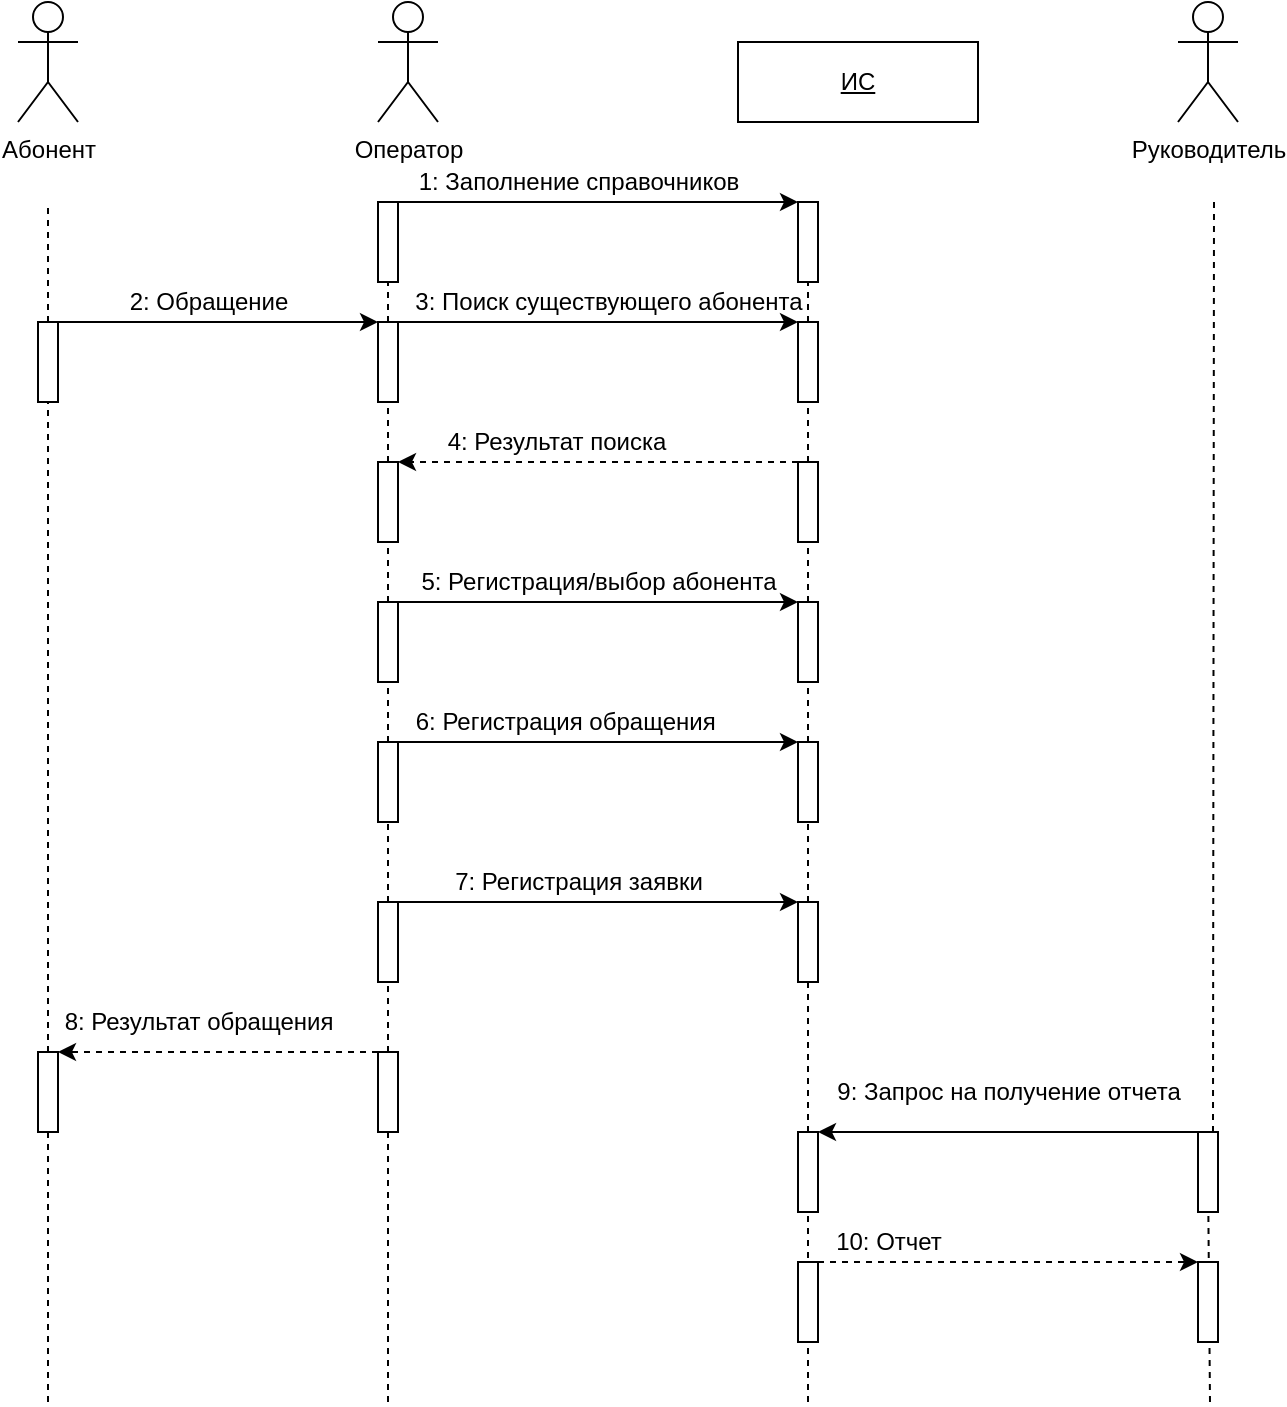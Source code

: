 <mxfile version="13.8.4" type="github">
  <diagram id="AZNsxWQn4HcmdhvAGZf8" name="Страница 1">
    <mxGraphModel dx="600" dy="662" grid="1" gridSize="10" guides="1" tooltips="1" connect="1" arrows="1" fold="1" page="1" pageScale="1" pageWidth="827" pageHeight="1169" math="0" shadow="0">
      <root>
        <mxCell id="0" />
        <mxCell id="1" parent="0" />
        <mxCell id="O2xLag0Zekjhuo9fhH6k-1" value="Абонент" style="shape=umlActor;verticalLabelPosition=bottom;verticalAlign=top;html=1;outlineConnect=0;" vertex="1" parent="1">
          <mxGeometry x="80" y="20" width="30" height="60" as="geometry" />
        </mxCell>
        <mxCell id="O2xLag0Zekjhuo9fhH6k-2" value="Оператор" style="shape=umlActor;verticalLabelPosition=bottom;verticalAlign=top;html=1;outlineConnect=0;" vertex="1" parent="1">
          <mxGeometry x="260" y="20" width="30" height="60" as="geometry" />
        </mxCell>
        <mxCell id="O2xLag0Zekjhuo9fhH6k-3" value="&lt;u&gt;ИС&lt;/u&gt;" style="rounded=0;whiteSpace=wrap;html=1;" vertex="1" parent="1">
          <mxGeometry x="440" y="40" width="120" height="40" as="geometry" />
        </mxCell>
        <mxCell id="O2xLag0Zekjhuo9fhH6k-4" value="Руководитель" style="shape=umlActor;verticalLabelPosition=bottom;verticalAlign=top;html=1;outlineConnect=0;" vertex="1" parent="1">
          <mxGeometry x="660" y="20" width="30" height="60" as="geometry" />
        </mxCell>
        <mxCell id="O2xLag0Zekjhuo9fhH6k-7" value="" style="endArrow=none;dashed=1;html=1;" edge="1" parent="1" source="O2xLag0Zekjhuo9fhH6k-11">
          <mxGeometry width="50" height="50" relative="1" as="geometry">
            <mxPoint x="95" y="560" as="sourcePoint" />
            <mxPoint x="95" y="120" as="targetPoint" />
          </mxGeometry>
        </mxCell>
        <mxCell id="O2xLag0Zekjhuo9fhH6k-8" value="" style="endArrow=none;dashed=1;html=1;" edge="1" parent="1" source="O2xLag0Zekjhuo9fhH6k-16">
          <mxGeometry width="50" height="50" relative="1" as="geometry">
            <mxPoint x="260" y="560" as="sourcePoint" />
            <mxPoint x="260" y="120" as="targetPoint" />
          </mxGeometry>
        </mxCell>
        <mxCell id="O2xLag0Zekjhuo9fhH6k-9" value="" style="endArrow=none;dashed=1;html=1;" edge="1" parent="1" source="O2xLag0Zekjhuo9fhH6k-21">
          <mxGeometry width="50" height="50" relative="1" as="geometry">
            <mxPoint x="475" y="560" as="sourcePoint" />
            <mxPoint x="475" y="120" as="targetPoint" />
          </mxGeometry>
        </mxCell>
        <mxCell id="O2xLag0Zekjhuo9fhH6k-10" value="" style="endArrow=none;dashed=1;html=1;exitX=0.75;exitY=0;exitDx=0;exitDy=0;" edge="1" parent="1" source="O2xLag0Zekjhuo9fhH6k-69">
          <mxGeometry width="50" height="50" relative="1" as="geometry">
            <mxPoint x="680" y="640" as="sourcePoint" />
            <mxPoint x="678" y="120" as="targetPoint" />
          </mxGeometry>
        </mxCell>
        <mxCell id="O2xLag0Zekjhuo9fhH6k-14" style="edgeStyle=orthogonalEdgeStyle;rounded=0;orthogonalLoop=1;jettySize=auto;html=1;exitX=1;exitY=0.5;exitDx=0;exitDy=0;entryX=0;entryY=0;entryDx=0;entryDy=0;" edge="1" parent="1" source="O2xLag0Zekjhuo9fhH6k-11" target="O2xLag0Zekjhuo9fhH6k-19">
          <mxGeometry relative="1" as="geometry">
            <mxPoint x="240" y="160" as="targetPoint" />
            <Array as="points">
              <mxPoint x="100" y="180" />
            </Array>
          </mxGeometry>
        </mxCell>
        <mxCell id="O2xLag0Zekjhuo9fhH6k-11" value="" style="rounded=0;whiteSpace=wrap;html=1;" vertex="1" parent="1">
          <mxGeometry x="90" y="180" width="10" height="40" as="geometry" />
        </mxCell>
        <mxCell id="O2xLag0Zekjhuo9fhH6k-12" value="" style="endArrow=none;dashed=1;html=1;" edge="1" parent="1" source="O2xLag0Zekjhuo9fhH6k-63" target="O2xLag0Zekjhuo9fhH6k-11">
          <mxGeometry width="50" height="50" relative="1" as="geometry">
            <mxPoint x="95" y="640" as="sourcePoint" />
            <mxPoint x="95" y="120" as="targetPoint" />
          </mxGeometry>
        </mxCell>
        <mxCell id="O2xLag0Zekjhuo9fhH6k-15" value="2: Обращение" style="text;html=1;align=center;verticalAlign=middle;resizable=0;points=[];autosize=1;" vertex="1" parent="1">
          <mxGeometry x="130" y="160" width="90" height="20" as="geometry" />
        </mxCell>
        <mxCell id="O2xLag0Zekjhuo9fhH6k-23" style="edgeStyle=orthogonalEdgeStyle;rounded=0;orthogonalLoop=1;jettySize=auto;html=1;exitX=1;exitY=0.5;exitDx=0;exitDy=0;entryX=0;entryY=0;entryDx=0;entryDy=0;" edge="1" parent="1" source="O2xLag0Zekjhuo9fhH6k-16" target="O2xLag0Zekjhuo9fhH6k-21">
          <mxGeometry relative="1" as="geometry">
            <Array as="points">
              <mxPoint x="270" y="120" />
            </Array>
          </mxGeometry>
        </mxCell>
        <mxCell id="O2xLag0Zekjhuo9fhH6k-16" value="" style="rounded=0;whiteSpace=wrap;html=1;" vertex="1" parent="1">
          <mxGeometry x="260" y="120" width="10" height="40" as="geometry" />
        </mxCell>
        <mxCell id="O2xLag0Zekjhuo9fhH6k-18" value="" style="endArrow=none;dashed=1;html=1;" edge="1" parent="1" source="O2xLag0Zekjhuo9fhH6k-19" target="O2xLag0Zekjhuo9fhH6k-16">
          <mxGeometry width="50" height="50" relative="1" as="geometry">
            <mxPoint x="260" y="560" as="sourcePoint" />
            <mxPoint x="260" y="120" as="targetPoint" />
          </mxGeometry>
        </mxCell>
        <mxCell id="O2xLag0Zekjhuo9fhH6k-28" style="edgeStyle=orthogonalEdgeStyle;rounded=0;orthogonalLoop=1;jettySize=auto;html=1;exitX=1;exitY=0;exitDx=0;exitDy=0;entryX=0;entryY=0;entryDx=0;entryDy=0;" edge="1" parent="1" source="O2xLag0Zekjhuo9fhH6k-19" target="O2xLag0Zekjhuo9fhH6k-25">
          <mxGeometry relative="1" as="geometry">
            <Array as="points">
              <mxPoint x="330" y="180" />
              <mxPoint x="330" y="180" />
            </Array>
          </mxGeometry>
        </mxCell>
        <mxCell id="O2xLag0Zekjhuo9fhH6k-19" value="" style="rounded=0;whiteSpace=wrap;html=1;" vertex="1" parent="1">
          <mxGeometry x="260" y="180" width="10" height="40" as="geometry" />
        </mxCell>
        <mxCell id="O2xLag0Zekjhuo9fhH6k-20" value="" style="endArrow=none;dashed=1;html=1;" edge="1" parent="1" source="O2xLag0Zekjhuo9fhH6k-30" target="O2xLag0Zekjhuo9fhH6k-19">
          <mxGeometry width="50" height="50" relative="1" as="geometry">
            <mxPoint x="260" y="560" as="sourcePoint" />
            <mxPoint x="264.762" y="160" as="targetPoint" />
          </mxGeometry>
        </mxCell>
        <mxCell id="O2xLag0Zekjhuo9fhH6k-21" value="" style="rounded=0;whiteSpace=wrap;html=1;" vertex="1" parent="1">
          <mxGeometry x="470" y="120" width="10" height="40" as="geometry" />
        </mxCell>
        <mxCell id="O2xLag0Zekjhuo9fhH6k-22" value="" style="endArrow=none;dashed=1;html=1;" edge="1" parent="1" source="O2xLag0Zekjhuo9fhH6k-25" target="O2xLag0Zekjhuo9fhH6k-21">
          <mxGeometry width="50" height="50" relative="1" as="geometry">
            <mxPoint x="475" y="560" as="sourcePoint" />
            <mxPoint x="475" y="120" as="targetPoint" />
          </mxGeometry>
        </mxCell>
        <mxCell id="O2xLag0Zekjhuo9fhH6k-24" value="1: Заполнение справочников" style="text;html=1;align=center;verticalAlign=middle;resizable=0;points=[];autosize=1;" vertex="1" parent="1">
          <mxGeometry x="270" y="100" width="180" height="20" as="geometry" />
        </mxCell>
        <mxCell id="O2xLag0Zekjhuo9fhH6k-25" value="" style="rounded=0;whiteSpace=wrap;html=1;" vertex="1" parent="1">
          <mxGeometry x="470" y="180" width="10" height="40" as="geometry" />
        </mxCell>
        <mxCell id="O2xLag0Zekjhuo9fhH6k-27" value="" style="endArrow=none;dashed=1;html=1;entryX=0.5;entryY=1;entryDx=0;entryDy=0;" edge="1" parent="1" source="O2xLag0Zekjhuo9fhH6k-32" target="O2xLag0Zekjhuo9fhH6k-25">
          <mxGeometry width="50" height="50" relative="1" as="geometry">
            <mxPoint x="475" y="560" as="sourcePoint" />
            <mxPoint x="471" y="220" as="targetPoint" />
          </mxGeometry>
        </mxCell>
        <mxCell id="O2xLag0Zekjhuo9fhH6k-29" value="3: Поиск существующего абонента" style="text;html=1;align=center;verticalAlign=middle;resizable=0;points=[];autosize=1;" vertex="1" parent="1">
          <mxGeometry x="270" y="160" width="210" height="20" as="geometry" />
        </mxCell>
        <mxCell id="O2xLag0Zekjhuo9fhH6k-30" value="" style="rounded=0;whiteSpace=wrap;html=1;" vertex="1" parent="1">
          <mxGeometry x="260" y="250" width="10" height="40" as="geometry" />
        </mxCell>
        <mxCell id="O2xLag0Zekjhuo9fhH6k-31" value="" style="endArrow=none;dashed=1;html=1;" edge="1" parent="1" source="O2xLag0Zekjhuo9fhH6k-39" target="O2xLag0Zekjhuo9fhH6k-30">
          <mxGeometry width="50" height="50" relative="1" as="geometry">
            <mxPoint x="260" y="560" as="sourcePoint" />
            <mxPoint x="264.722" y="220" as="targetPoint" />
          </mxGeometry>
        </mxCell>
        <mxCell id="O2xLag0Zekjhuo9fhH6k-41" style="edgeStyle=orthogonalEdgeStyle;rounded=0;orthogonalLoop=1;jettySize=auto;html=1;exitX=0;exitY=0;exitDx=0;exitDy=0;entryX=1;entryY=0;entryDx=0;entryDy=0;dashed=1;" edge="1" parent="1" source="O2xLag0Zekjhuo9fhH6k-32" target="O2xLag0Zekjhuo9fhH6k-30">
          <mxGeometry relative="1" as="geometry">
            <Array as="points">
              <mxPoint x="330" y="250" />
              <mxPoint x="330" y="250" />
            </Array>
          </mxGeometry>
        </mxCell>
        <mxCell id="O2xLag0Zekjhuo9fhH6k-32" value="" style="rounded=0;whiteSpace=wrap;html=1;" vertex="1" parent="1">
          <mxGeometry x="470" y="250" width="10" height="40" as="geometry" />
        </mxCell>
        <mxCell id="O2xLag0Zekjhuo9fhH6k-33" value="" style="endArrow=none;dashed=1;html=1;" edge="1" parent="1" source="O2xLag0Zekjhuo9fhH6k-38" target="O2xLag0Zekjhuo9fhH6k-32">
          <mxGeometry width="50" height="50" relative="1" as="geometry">
            <mxPoint x="475" y="560" as="sourcePoint" />
            <mxPoint x="470.278" y="220" as="targetPoint" />
          </mxGeometry>
        </mxCell>
        <mxCell id="O2xLag0Zekjhuo9fhH6k-43" value="4: Результат поиска" style="text;html=1;align=center;verticalAlign=middle;resizable=0;points=[];autosize=1;" vertex="1" parent="1">
          <mxGeometry x="284" y="230" width="130" height="20" as="geometry" />
        </mxCell>
        <mxCell id="O2xLag0Zekjhuo9fhH6k-48" style="edgeStyle=orthogonalEdgeStyle;rounded=0;orthogonalLoop=1;jettySize=auto;html=1;exitX=1;exitY=0;exitDx=0;exitDy=0;entryX=0;entryY=0;entryDx=0;entryDy=0;" edge="1" parent="1" source="O2xLag0Zekjhuo9fhH6k-39" target="O2xLag0Zekjhuo9fhH6k-38">
          <mxGeometry relative="1" as="geometry">
            <Array as="points">
              <mxPoint x="340" y="320" />
              <mxPoint x="340" y="320" />
            </Array>
          </mxGeometry>
        </mxCell>
        <mxCell id="O2xLag0Zekjhuo9fhH6k-39" value="" style="rounded=0;whiteSpace=wrap;html=1;" vertex="1" parent="1">
          <mxGeometry x="260" y="320" width="10" height="40" as="geometry" />
        </mxCell>
        <mxCell id="O2xLag0Zekjhuo9fhH6k-44" value="" style="endArrow=none;dashed=1;html=1;" edge="1" parent="1" source="O2xLag0Zekjhuo9fhH6k-37" target="O2xLag0Zekjhuo9fhH6k-39">
          <mxGeometry width="50" height="50" relative="1" as="geometry">
            <mxPoint x="265" y="560" as="sourcePoint" />
            <mxPoint x="264.655" y="290" as="targetPoint" />
          </mxGeometry>
        </mxCell>
        <mxCell id="O2xLag0Zekjhuo9fhH6k-38" value="" style="rounded=0;whiteSpace=wrap;html=1;" vertex="1" parent="1">
          <mxGeometry x="470" y="320" width="10" height="40" as="geometry" />
        </mxCell>
        <mxCell id="O2xLag0Zekjhuo9fhH6k-47" value="" style="endArrow=none;dashed=1;html=1;" edge="1" parent="1" source="O2xLag0Zekjhuo9fhH6k-36" target="O2xLag0Zekjhuo9fhH6k-38">
          <mxGeometry width="50" height="50" relative="1" as="geometry">
            <mxPoint x="475" y="560" as="sourcePoint" />
            <mxPoint x="475" y="290" as="targetPoint" />
          </mxGeometry>
        </mxCell>
        <mxCell id="O2xLag0Zekjhuo9fhH6k-49" value="5: Регистрация/выбор абонента" style="text;html=1;align=center;verticalAlign=middle;resizable=0;points=[];autosize=1;" vertex="1" parent="1">
          <mxGeometry x="270" y="300" width="200" height="20" as="geometry" />
        </mxCell>
        <mxCell id="O2xLag0Zekjhuo9fhH6k-55" style="edgeStyle=orthogonalEdgeStyle;rounded=0;orthogonalLoop=1;jettySize=auto;html=1;exitX=1;exitY=0;exitDx=0;exitDy=0;entryX=0;entryY=0;entryDx=0;entryDy=0;" edge="1" parent="1" source="O2xLag0Zekjhuo9fhH6k-37" target="O2xLag0Zekjhuo9fhH6k-36">
          <mxGeometry relative="1" as="geometry">
            <Array as="points">
              <mxPoint x="340" y="390" />
              <mxPoint x="340" y="390" />
            </Array>
          </mxGeometry>
        </mxCell>
        <mxCell id="O2xLag0Zekjhuo9fhH6k-37" value="" style="rounded=0;whiteSpace=wrap;html=1;" vertex="1" parent="1">
          <mxGeometry x="260" y="390" width="10" height="40" as="geometry" />
        </mxCell>
        <mxCell id="O2xLag0Zekjhuo9fhH6k-50" value="" style="endArrow=none;dashed=1;html=1;" edge="1" parent="1" source="O2xLag0Zekjhuo9fhH6k-34" target="O2xLag0Zekjhuo9fhH6k-37">
          <mxGeometry width="50" height="50" relative="1" as="geometry">
            <mxPoint x="265" y="560" as="sourcePoint" />
            <mxPoint x="265" y="360" as="targetPoint" />
          </mxGeometry>
        </mxCell>
        <mxCell id="O2xLag0Zekjhuo9fhH6k-36" value="" style="rounded=0;whiteSpace=wrap;html=1;" vertex="1" parent="1">
          <mxGeometry x="470" y="390" width="10" height="40" as="geometry" />
        </mxCell>
        <mxCell id="O2xLag0Zekjhuo9fhH6k-52" value="" style="endArrow=none;dashed=1;html=1;" edge="1" parent="1" source="O2xLag0Zekjhuo9fhH6k-35" target="O2xLag0Zekjhuo9fhH6k-36">
          <mxGeometry width="50" height="50" relative="1" as="geometry">
            <mxPoint x="475" y="560" as="sourcePoint" />
            <mxPoint x="475" y="360" as="targetPoint" />
          </mxGeometry>
        </mxCell>
        <mxCell id="O2xLag0Zekjhuo9fhH6k-56" style="edgeStyle=orthogonalEdgeStyle;rounded=0;orthogonalLoop=1;jettySize=auto;html=1;exitX=1;exitY=0;exitDx=0;exitDy=0;entryX=0;entryY=0;entryDx=0;entryDy=0;" edge="1" parent="1" source="O2xLag0Zekjhuo9fhH6k-34" target="O2xLag0Zekjhuo9fhH6k-35">
          <mxGeometry relative="1" as="geometry">
            <Array as="points">
              <mxPoint x="340" y="470" />
              <mxPoint x="340" y="470" />
            </Array>
          </mxGeometry>
        </mxCell>
        <mxCell id="O2xLag0Zekjhuo9fhH6k-34" value="" style="rounded=0;whiteSpace=wrap;html=1;" vertex="1" parent="1">
          <mxGeometry x="260" y="470" width="10" height="40" as="geometry" />
        </mxCell>
        <mxCell id="O2xLag0Zekjhuo9fhH6k-53" value="" style="endArrow=none;dashed=1;html=1;" edge="1" parent="1" source="O2xLag0Zekjhuo9fhH6k-61" target="O2xLag0Zekjhuo9fhH6k-34">
          <mxGeometry width="50" height="50" relative="1" as="geometry">
            <mxPoint x="265" y="640" as="sourcePoint" />
            <mxPoint x="265" y="430" as="targetPoint" />
          </mxGeometry>
        </mxCell>
        <mxCell id="O2xLag0Zekjhuo9fhH6k-35" value="" style="rounded=0;whiteSpace=wrap;html=1;" vertex="1" parent="1">
          <mxGeometry x="470" y="470" width="10" height="40" as="geometry" />
        </mxCell>
        <mxCell id="O2xLag0Zekjhuo9fhH6k-54" value="" style="endArrow=none;dashed=1;html=1;" edge="1" parent="1" source="O2xLag0Zekjhuo9fhH6k-67" target="O2xLag0Zekjhuo9fhH6k-35">
          <mxGeometry width="50" height="50" relative="1" as="geometry">
            <mxPoint x="475" y="640" as="sourcePoint" />
            <mxPoint x="475" y="430" as="targetPoint" />
          </mxGeometry>
        </mxCell>
        <mxCell id="O2xLag0Zekjhuo9fhH6k-57" value="6: Регистрация обращения&amp;nbsp;" style="text;html=1;align=center;verticalAlign=middle;resizable=0;points=[];autosize=1;" vertex="1" parent="1">
          <mxGeometry x="270" y="370" width="170" height="20" as="geometry" />
        </mxCell>
        <mxCell id="O2xLag0Zekjhuo9fhH6k-58" value="7: Регистрация заявки" style="text;html=1;align=center;verticalAlign=middle;resizable=0;points=[];autosize=1;" vertex="1" parent="1">
          <mxGeometry x="290" y="450" width="140" height="20" as="geometry" />
        </mxCell>
        <mxCell id="O2xLag0Zekjhuo9fhH6k-65" style="edgeStyle=orthogonalEdgeStyle;rounded=0;orthogonalLoop=1;jettySize=auto;html=1;exitX=0;exitY=0;exitDx=0;exitDy=0;entryX=1;entryY=0;entryDx=0;entryDy=0;dashed=1;" edge="1" parent="1" source="O2xLag0Zekjhuo9fhH6k-61" target="O2xLag0Zekjhuo9fhH6k-63">
          <mxGeometry relative="1" as="geometry">
            <Array as="points">
              <mxPoint x="180" y="545" />
              <mxPoint x="180" y="545" />
            </Array>
          </mxGeometry>
        </mxCell>
        <mxCell id="O2xLag0Zekjhuo9fhH6k-61" value="" style="rounded=0;whiteSpace=wrap;html=1;" vertex="1" parent="1">
          <mxGeometry x="260" y="545" width="10" height="40" as="geometry" />
        </mxCell>
        <mxCell id="O2xLag0Zekjhuo9fhH6k-62" value="" style="endArrow=none;dashed=1;html=1;" edge="1" parent="1" target="O2xLag0Zekjhuo9fhH6k-61">
          <mxGeometry width="50" height="50" relative="1" as="geometry">
            <mxPoint x="265" y="720" as="sourcePoint" />
            <mxPoint x="265" y="510" as="targetPoint" />
          </mxGeometry>
        </mxCell>
        <mxCell id="O2xLag0Zekjhuo9fhH6k-63" value="" style="rounded=0;whiteSpace=wrap;html=1;" vertex="1" parent="1">
          <mxGeometry x="90" y="545" width="10" height="40" as="geometry" />
        </mxCell>
        <mxCell id="O2xLag0Zekjhuo9fhH6k-64" value="" style="endArrow=none;dashed=1;html=1;" edge="1" parent="1" target="O2xLag0Zekjhuo9fhH6k-63">
          <mxGeometry width="50" height="50" relative="1" as="geometry">
            <mxPoint x="95" y="720" as="sourcePoint" />
            <mxPoint x="95" y="220" as="targetPoint" />
          </mxGeometry>
        </mxCell>
        <mxCell id="O2xLag0Zekjhuo9fhH6k-66" value="8: Результат обращения" style="text;html=1;align=center;verticalAlign=middle;resizable=0;points=[];autosize=1;" vertex="1" parent="1">
          <mxGeometry x="95" y="520" width="150" height="20" as="geometry" />
        </mxCell>
        <mxCell id="O2xLag0Zekjhuo9fhH6k-67" value="" style="rounded=0;whiteSpace=wrap;html=1;" vertex="1" parent="1">
          <mxGeometry x="470" y="585" width="10" height="40" as="geometry" />
        </mxCell>
        <mxCell id="O2xLag0Zekjhuo9fhH6k-68" value="" style="endArrow=none;dashed=1;html=1;" edge="1" parent="1" target="O2xLag0Zekjhuo9fhH6k-67">
          <mxGeometry width="50" height="50" relative="1" as="geometry">
            <mxPoint x="475" y="720" as="sourcePoint" />
            <mxPoint x="475" y="510" as="targetPoint" />
          </mxGeometry>
        </mxCell>
        <mxCell id="O2xLag0Zekjhuo9fhH6k-82" style="edgeStyle=orthogonalEdgeStyle;rounded=0;orthogonalLoop=1;jettySize=auto;html=1;exitX=0;exitY=0;exitDx=0;exitDy=0;entryX=1;entryY=0;entryDx=0;entryDy=0;" edge="1" parent="1" source="O2xLag0Zekjhuo9fhH6k-69" target="O2xLag0Zekjhuo9fhH6k-67">
          <mxGeometry relative="1" as="geometry">
            <Array as="points">
              <mxPoint x="520" y="585" />
              <mxPoint x="520" y="585" />
            </Array>
          </mxGeometry>
        </mxCell>
        <mxCell id="O2xLag0Zekjhuo9fhH6k-69" value="" style="rounded=0;whiteSpace=wrap;html=1;" vertex="1" parent="1">
          <mxGeometry x="670" y="585" width="10" height="40" as="geometry" />
        </mxCell>
        <mxCell id="O2xLag0Zekjhuo9fhH6k-75" value="" style="endArrow=none;dashed=1;html=1;" edge="1" parent="1" target="O2xLag0Zekjhuo9fhH6k-69">
          <mxGeometry width="50" height="50" relative="1" as="geometry">
            <mxPoint x="676" y="720" as="sourcePoint" />
            <mxPoint x="680" y="120" as="targetPoint" />
          </mxGeometry>
        </mxCell>
        <mxCell id="O2xLag0Zekjhuo9fhH6k-80" style="edgeStyle=orthogonalEdgeStyle;rounded=0;orthogonalLoop=1;jettySize=auto;html=1;exitX=1;exitY=0;exitDx=0;exitDy=0;entryX=0;entryY=0;entryDx=0;entryDy=0;dashed=1;" edge="1" parent="1" source="O2xLag0Zekjhuo9fhH6k-77" target="O2xLag0Zekjhuo9fhH6k-78">
          <mxGeometry relative="1" as="geometry">
            <Array as="points">
              <mxPoint x="520" y="650" />
              <mxPoint x="520" y="650" />
            </Array>
          </mxGeometry>
        </mxCell>
        <mxCell id="O2xLag0Zekjhuo9fhH6k-77" value="" style="rounded=0;whiteSpace=wrap;html=1;" vertex="1" parent="1">
          <mxGeometry x="470" y="650" width="10" height="40" as="geometry" />
        </mxCell>
        <mxCell id="O2xLag0Zekjhuo9fhH6k-78" value="" style="rounded=0;whiteSpace=wrap;html=1;" vertex="1" parent="1">
          <mxGeometry x="670" y="650" width="10" height="40" as="geometry" />
        </mxCell>
        <mxCell id="O2xLag0Zekjhuo9fhH6k-81" value="10: Отчет" style="text;html=1;align=center;verticalAlign=middle;resizable=0;points=[];autosize=1;" vertex="1" parent="1">
          <mxGeometry x="480" y="630" width="70" height="20" as="geometry" />
        </mxCell>
        <mxCell id="O2xLag0Zekjhuo9fhH6k-83" value="9: Запрос на получение отчета" style="text;html=1;align=center;verticalAlign=middle;resizable=0;points=[];autosize=1;" vertex="1" parent="1">
          <mxGeometry x="480" y="555" width="190" height="20" as="geometry" />
        </mxCell>
      </root>
    </mxGraphModel>
  </diagram>
</mxfile>
